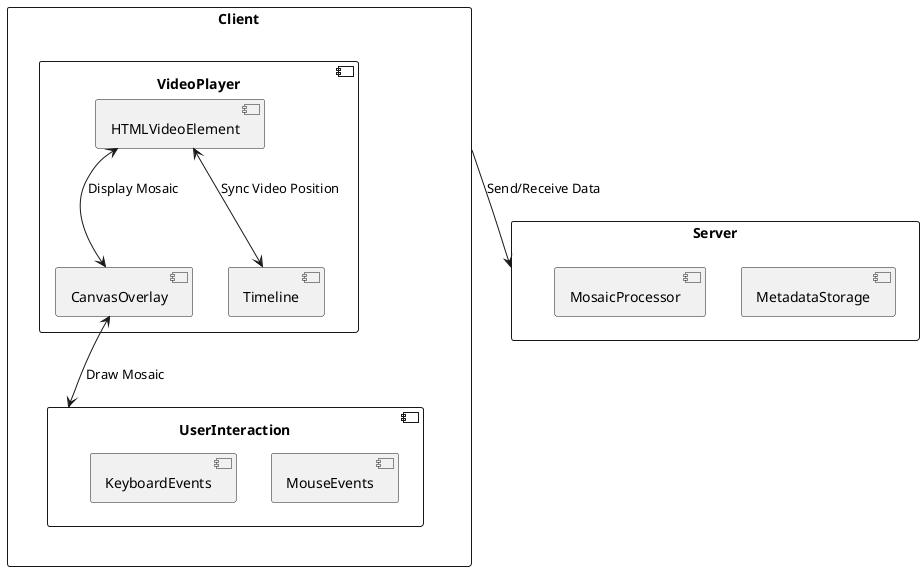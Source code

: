 @startuml
rectangle Client {
  component "VideoPlayer" {
    [HTMLVideoElement] as Video
    [CanvasOverlay]
    [Timeline]
  }
  component "UserInteraction" {
    [MouseEvents]
    [KeyboardEvents]
  }
}

rectangle Server {
  [MetadataStorage]
  [MosaicProcessor]
}

Client -down-> Server: Send/Receive Data
Video <--> Timeline: Sync Video Position
Video <--> CanvasOverlay: Display Mosaic
CanvasOverlay <--> UserInteraction: Draw Mosaic
@enduml
